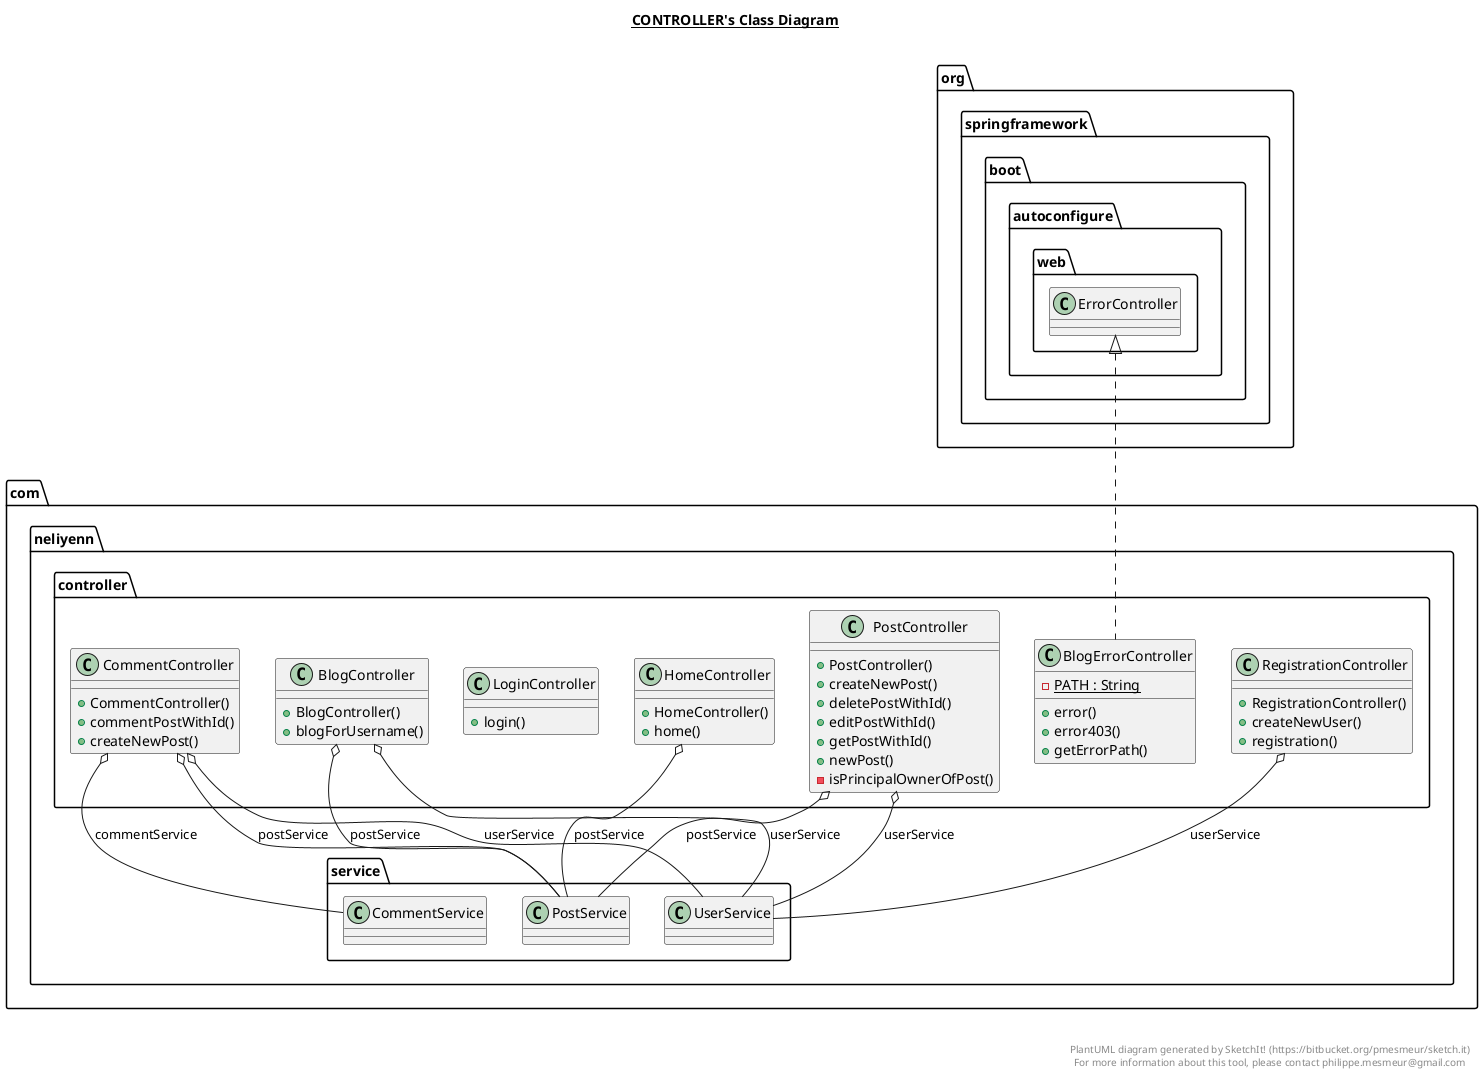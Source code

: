 @startuml

title __CONTROLLER's Class Diagram__\n

  namespace com.neliyenn {
    namespace controller {
      class com.neliyenn.controller.BlogController {
          + BlogController()
          + blogForUsername()
      }
    }
  }
  

  namespace com.neliyenn {
    namespace controller {
      class com.neliyenn.controller.BlogErrorController {
          {static} - PATH : String
          + error()
          + error403()
          + getErrorPath()
      }
    }
  }
  

  namespace com.neliyenn {
    namespace controller {
      class com.neliyenn.controller.CommentController {
          + CommentController()
          + commentPostWithId()
          + createNewPost()
      }
    }
  }
  

  namespace com.neliyenn {
    namespace controller {
      class com.neliyenn.controller.HomeController {
          + HomeController()
          + home()
      }
    }
  }
  

  namespace com.neliyenn {
    namespace controller {
      class com.neliyenn.controller.LoginController {
          + login()
      }
    }
  }
  

  namespace com.neliyenn {
    namespace controller {
      class com.neliyenn.controller.PostController {
          + PostController()
          + createNewPost()
          + deletePostWithId()
          + editPostWithId()
          + getPostWithId()
          + newPost()
          - isPrincipalOwnerOfPost()
      }
    }
  }
  

  namespace com.neliyenn {
    namespace controller {
      class com.neliyenn.controller.RegistrationController {
          + RegistrationController()
          + createNewUser()
          + registration()
      }
    }
  }
  

  com.neliyenn.controller.BlogController o-- com.neliyenn.service.PostService : postService
  com.neliyenn.controller.BlogController o-- com.neliyenn.service.UserService : userService
  com.neliyenn.controller.BlogErrorController .up.|> org.springframework.boot.autoconfigure.web.ErrorController
  com.neliyenn.controller.CommentController o-- com.neliyenn.service.CommentService : commentService
  com.neliyenn.controller.CommentController o-- com.neliyenn.service.PostService : postService
  com.neliyenn.controller.CommentController o-- com.neliyenn.service.UserService : userService
  com.neliyenn.controller.HomeController o-- com.neliyenn.service.PostService : postService
  com.neliyenn.controller.PostController o-- com.neliyenn.service.PostService : postService
  com.neliyenn.controller.PostController o-- com.neliyenn.service.UserService : userService
  com.neliyenn.controller.RegistrationController o-- com.neliyenn.service.UserService : userService


right footer


PlantUML diagram generated by SketchIt! (https://bitbucket.org/pmesmeur/sketch.it)
For more information about this tool, please contact philippe.mesmeur@gmail.com
endfooter

@enduml
